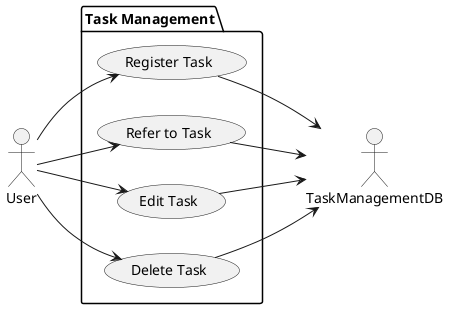 @startuml
left to right direction

:User:
:TaskManagementDB:

package "Task Management" {
    User --> (Register Task)
    (Register Task) --> TaskManagementDB

    User --> (Refer to Task)
    (Refer to Task) --> TaskManagementDB

    User --> (Edit Task)
    (Edit Task) --> TaskManagementDB

    User --> (Delete Task)
    (Delete Task) --> TaskManagementDB
}
@enduml